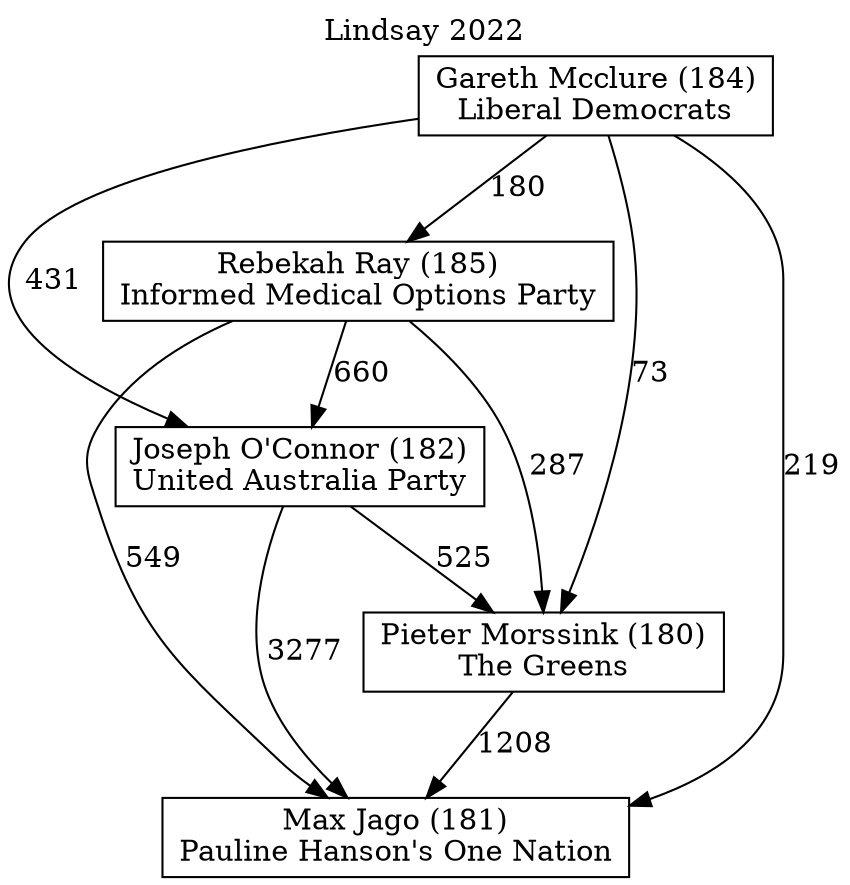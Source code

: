 // House preference flow
digraph "Max Jago (181)_Lindsay_2022" {
	graph [label="Lindsay 2022" labelloc=t mclimit=10]
	node [shape=box]
	"Max Jago (181)" [label="Max Jago (181)
Pauline Hanson's One Nation"]
	"Pieter Morssink (180)" [label="Pieter Morssink (180)
The Greens"]
	"Joseph O'Connor (182)" [label="Joseph O'Connor (182)
United Australia Party"]
	"Rebekah Ray (185)" [label="Rebekah Ray (185)
Informed Medical Options Party"]
	"Gareth Mcclure (184)" [label="Gareth Mcclure (184)
Liberal Democrats"]
	"Pieter Morssink (180)" -> "Max Jago (181)" [label=1208]
	"Joseph O'Connor (182)" -> "Pieter Morssink (180)" [label=525]
	"Rebekah Ray (185)" -> "Joseph O'Connor (182)" [label=660]
	"Gareth Mcclure (184)" -> "Rebekah Ray (185)" [label=180]
	"Joseph O'Connor (182)" -> "Max Jago (181)" [label=3277]
	"Rebekah Ray (185)" -> "Max Jago (181)" [label=549]
	"Gareth Mcclure (184)" -> "Max Jago (181)" [label=219]
	"Gareth Mcclure (184)" -> "Joseph O'Connor (182)" [label=431]
	"Rebekah Ray (185)" -> "Pieter Morssink (180)" [label=287]
	"Gareth Mcclure (184)" -> "Pieter Morssink (180)" [label=73]
}

